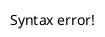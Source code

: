 {
  "sha1": "oys0aetq6z8iodvinil91maov4li5st",
  "insertion": {
    "when": "2024-06-04T17:28:40.454Z",
    "url": "https://forum.plantuml.net/16630/wbs-diagram-hyperlinkunderline-false",
    "user": "plantuml@gmail.com"
  }
}
@startebnf
test = [[[[[['a'|'b'];
@endebnf
